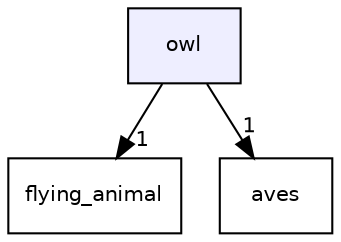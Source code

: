 digraph "owl" {
  compound=true
  node [ fontsize="10", fontname="Helvetica"];
  edge [ labelfontsize="10", labelfontname="Helvetica"];
  dir_ef9c08334a541937acaa47daade78384 [shape=box, label="owl", style="filled", fillcolor="#eeeeff", pencolor="black", URL="dir_ef9c08334a541937acaa47daade78384.html"];
  dir_b1c35ce512719b49e7917450efc9175b [shape=box label="flying_animal" URL="dir_b1c35ce512719b49e7917450efc9175b.html"];
  dir_f8960d0c328634cb81407409d616a6c5 [shape=box label="aves" URL="dir_f8960d0c328634cb81407409d616a6c5.html"];
  dir_ef9c08334a541937acaa47daade78384->dir_b1c35ce512719b49e7917450efc9175b [headlabel="1", labeldistance=1.5 headhref="dir_000030_000017.html"];
  dir_ef9c08334a541937acaa47daade78384->dir_f8960d0c328634cb81407409d616a6c5 [headlabel="1", labeldistance=1.5 headhref="dir_000030_000003.html"];
}
